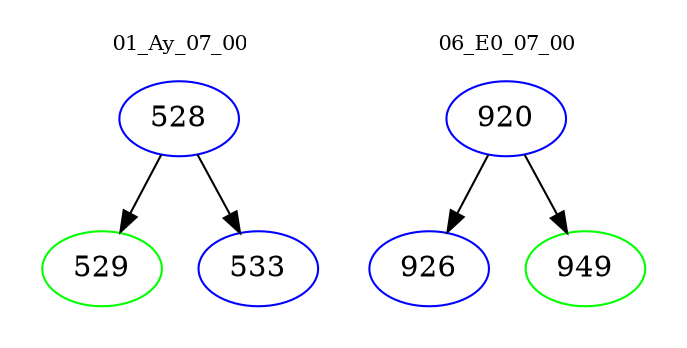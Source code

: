 digraph{
subgraph cluster_0 {
color = white
label = "01_Ay_07_00";
fontsize=10;
T0_528 [label="528", color="blue"]
T0_528 -> T0_529 [color="black"]
T0_529 [label="529", color="green"]
T0_528 -> T0_533 [color="black"]
T0_533 [label="533", color="blue"]
}
subgraph cluster_1 {
color = white
label = "06_E0_07_00";
fontsize=10;
T1_920 [label="920", color="blue"]
T1_920 -> T1_926 [color="black"]
T1_926 [label="926", color="blue"]
T1_920 -> T1_949 [color="black"]
T1_949 [label="949", color="green"]
}
}
